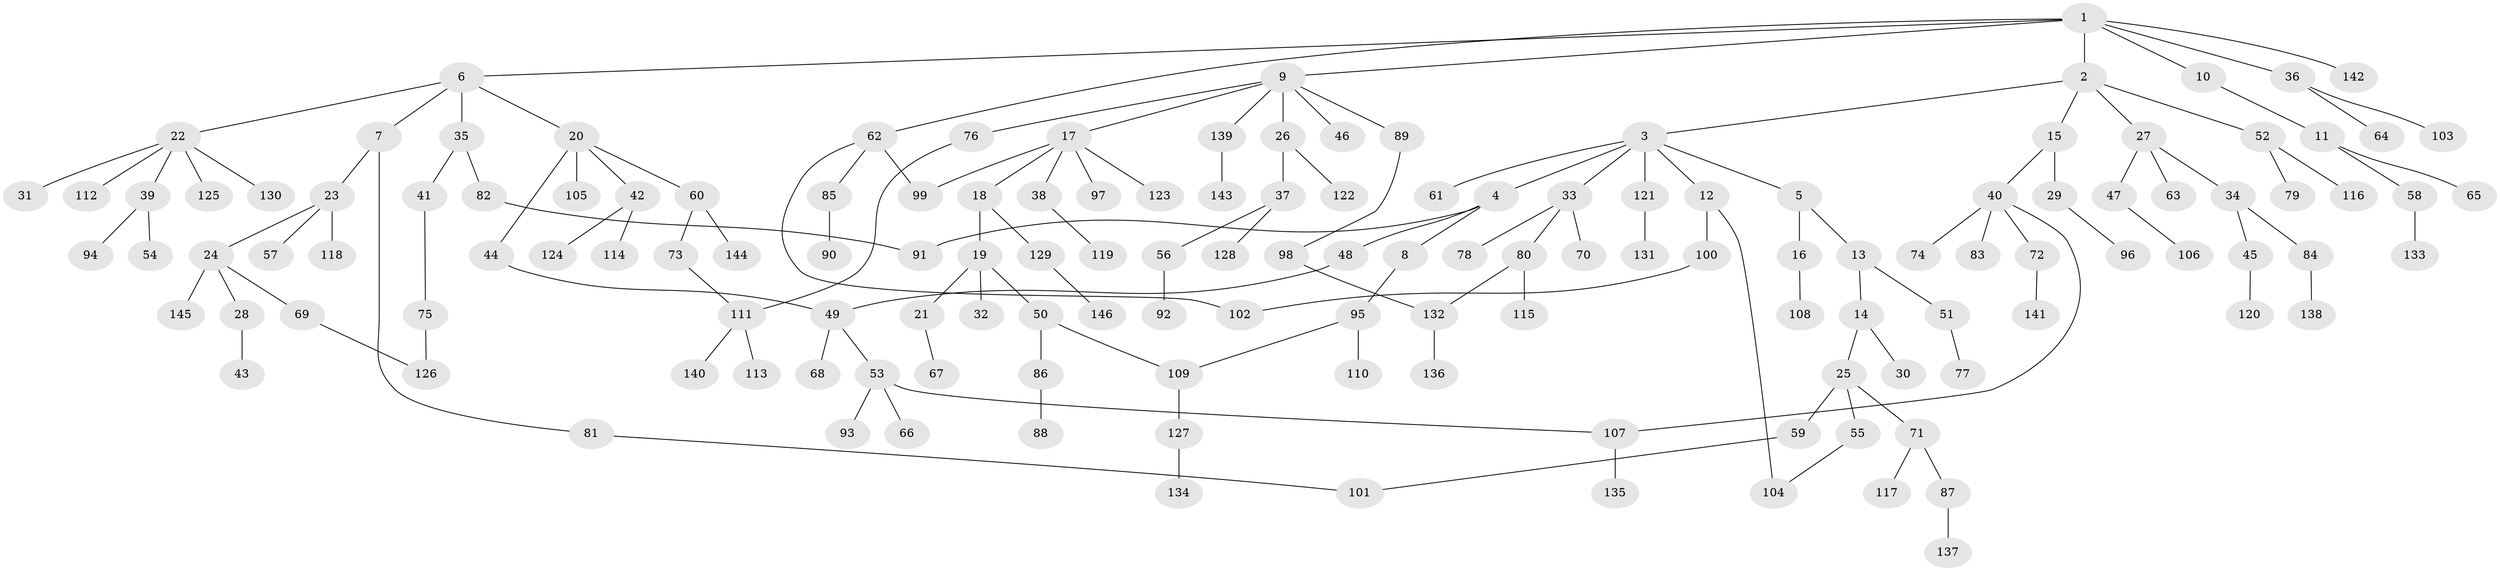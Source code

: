 // Generated by graph-tools (version 1.1) at 2025/25/03/09/25 03:25:27]
// undirected, 146 vertices, 156 edges
graph export_dot {
graph [start="1"]
  node [color=gray90,style=filled];
  1;
  2;
  3;
  4;
  5;
  6;
  7;
  8;
  9;
  10;
  11;
  12;
  13;
  14;
  15;
  16;
  17;
  18;
  19;
  20;
  21;
  22;
  23;
  24;
  25;
  26;
  27;
  28;
  29;
  30;
  31;
  32;
  33;
  34;
  35;
  36;
  37;
  38;
  39;
  40;
  41;
  42;
  43;
  44;
  45;
  46;
  47;
  48;
  49;
  50;
  51;
  52;
  53;
  54;
  55;
  56;
  57;
  58;
  59;
  60;
  61;
  62;
  63;
  64;
  65;
  66;
  67;
  68;
  69;
  70;
  71;
  72;
  73;
  74;
  75;
  76;
  77;
  78;
  79;
  80;
  81;
  82;
  83;
  84;
  85;
  86;
  87;
  88;
  89;
  90;
  91;
  92;
  93;
  94;
  95;
  96;
  97;
  98;
  99;
  100;
  101;
  102;
  103;
  104;
  105;
  106;
  107;
  108;
  109;
  110;
  111;
  112;
  113;
  114;
  115;
  116;
  117;
  118;
  119;
  120;
  121;
  122;
  123;
  124;
  125;
  126;
  127;
  128;
  129;
  130;
  131;
  132;
  133;
  134;
  135;
  136;
  137;
  138;
  139;
  140;
  141;
  142;
  143;
  144;
  145;
  146;
  1 -- 2;
  1 -- 6;
  1 -- 9;
  1 -- 10;
  1 -- 36;
  1 -- 62;
  1 -- 142;
  2 -- 3;
  2 -- 15;
  2 -- 27;
  2 -- 52;
  3 -- 4;
  3 -- 5;
  3 -- 12;
  3 -- 33;
  3 -- 61;
  3 -- 121;
  4 -- 8;
  4 -- 48;
  4 -- 91;
  5 -- 13;
  5 -- 16;
  6 -- 7;
  6 -- 20;
  6 -- 22;
  6 -- 35;
  7 -- 23;
  7 -- 81;
  8 -- 95;
  9 -- 17;
  9 -- 26;
  9 -- 46;
  9 -- 76;
  9 -- 89;
  9 -- 139;
  10 -- 11;
  11 -- 58;
  11 -- 65;
  12 -- 100;
  12 -- 104;
  13 -- 14;
  13 -- 51;
  14 -- 25;
  14 -- 30;
  15 -- 29;
  15 -- 40;
  16 -- 108;
  17 -- 18;
  17 -- 38;
  17 -- 97;
  17 -- 99;
  17 -- 123;
  18 -- 19;
  18 -- 129;
  19 -- 21;
  19 -- 32;
  19 -- 50;
  20 -- 42;
  20 -- 44;
  20 -- 60;
  20 -- 105;
  21 -- 67;
  22 -- 31;
  22 -- 39;
  22 -- 112;
  22 -- 125;
  22 -- 130;
  23 -- 24;
  23 -- 57;
  23 -- 118;
  24 -- 28;
  24 -- 69;
  24 -- 145;
  25 -- 55;
  25 -- 59;
  25 -- 71;
  26 -- 37;
  26 -- 122;
  27 -- 34;
  27 -- 47;
  27 -- 63;
  28 -- 43;
  29 -- 96;
  33 -- 70;
  33 -- 78;
  33 -- 80;
  34 -- 45;
  34 -- 84;
  35 -- 41;
  35 -- 82;
  36 -- 64;
  36 -- 103;
  37 -- 56;
  37 -- 128;
  38 -- 119;
  39 -- 54;
  39 -- 94;
  40 -- 72;
  40 -- 74;
  40 -- 83;
  40 -- 107;
  41 -- 75;
  42 -- 114;
  42 -- 124;
  44 -- 49;
  45 -- 120;
  47 -- 106;
  48 -- 49;
  49 -- 53;
  49 -- 68;
  50 -- 86;
  50 -- 109;
  51 -- 77;
  52 -- 79;
  52 -- 116;
  53 -- 66;
  53 -- 93;
  53 -- 107;
  55 -- 104;
  56 -- 92;
  58 -- 133;
  59 -- 101;
  60 -- 73;
  60 -- 144;
  62 -- 85;
  62 -- 102;
  62 -- 99;
  69 -- 126;
  71 -- 87;
  71 -- 117;
  72 -- 141;
  73 -- 111;
  75 -- 126;
  76 -- 111;
  80 -- 115;
  80 -- 132;
  81 -- 101;
  82 -- 91;
  84 -- 138;
  85 -- 90;
  86 -- 88;
  87 -- 137;
  89 -- 98;
  95 -- 109;
  95 -- 110;
  98 -- 132;
  100 -- 102;
  107 -- 135;
  109 -- 127;
  111 -- 113;
  111 -- 140;
  121 -- 131;
  127 -- 134;
  129 -- 146;
  132 -- 136;
  139 -- 143;
}
